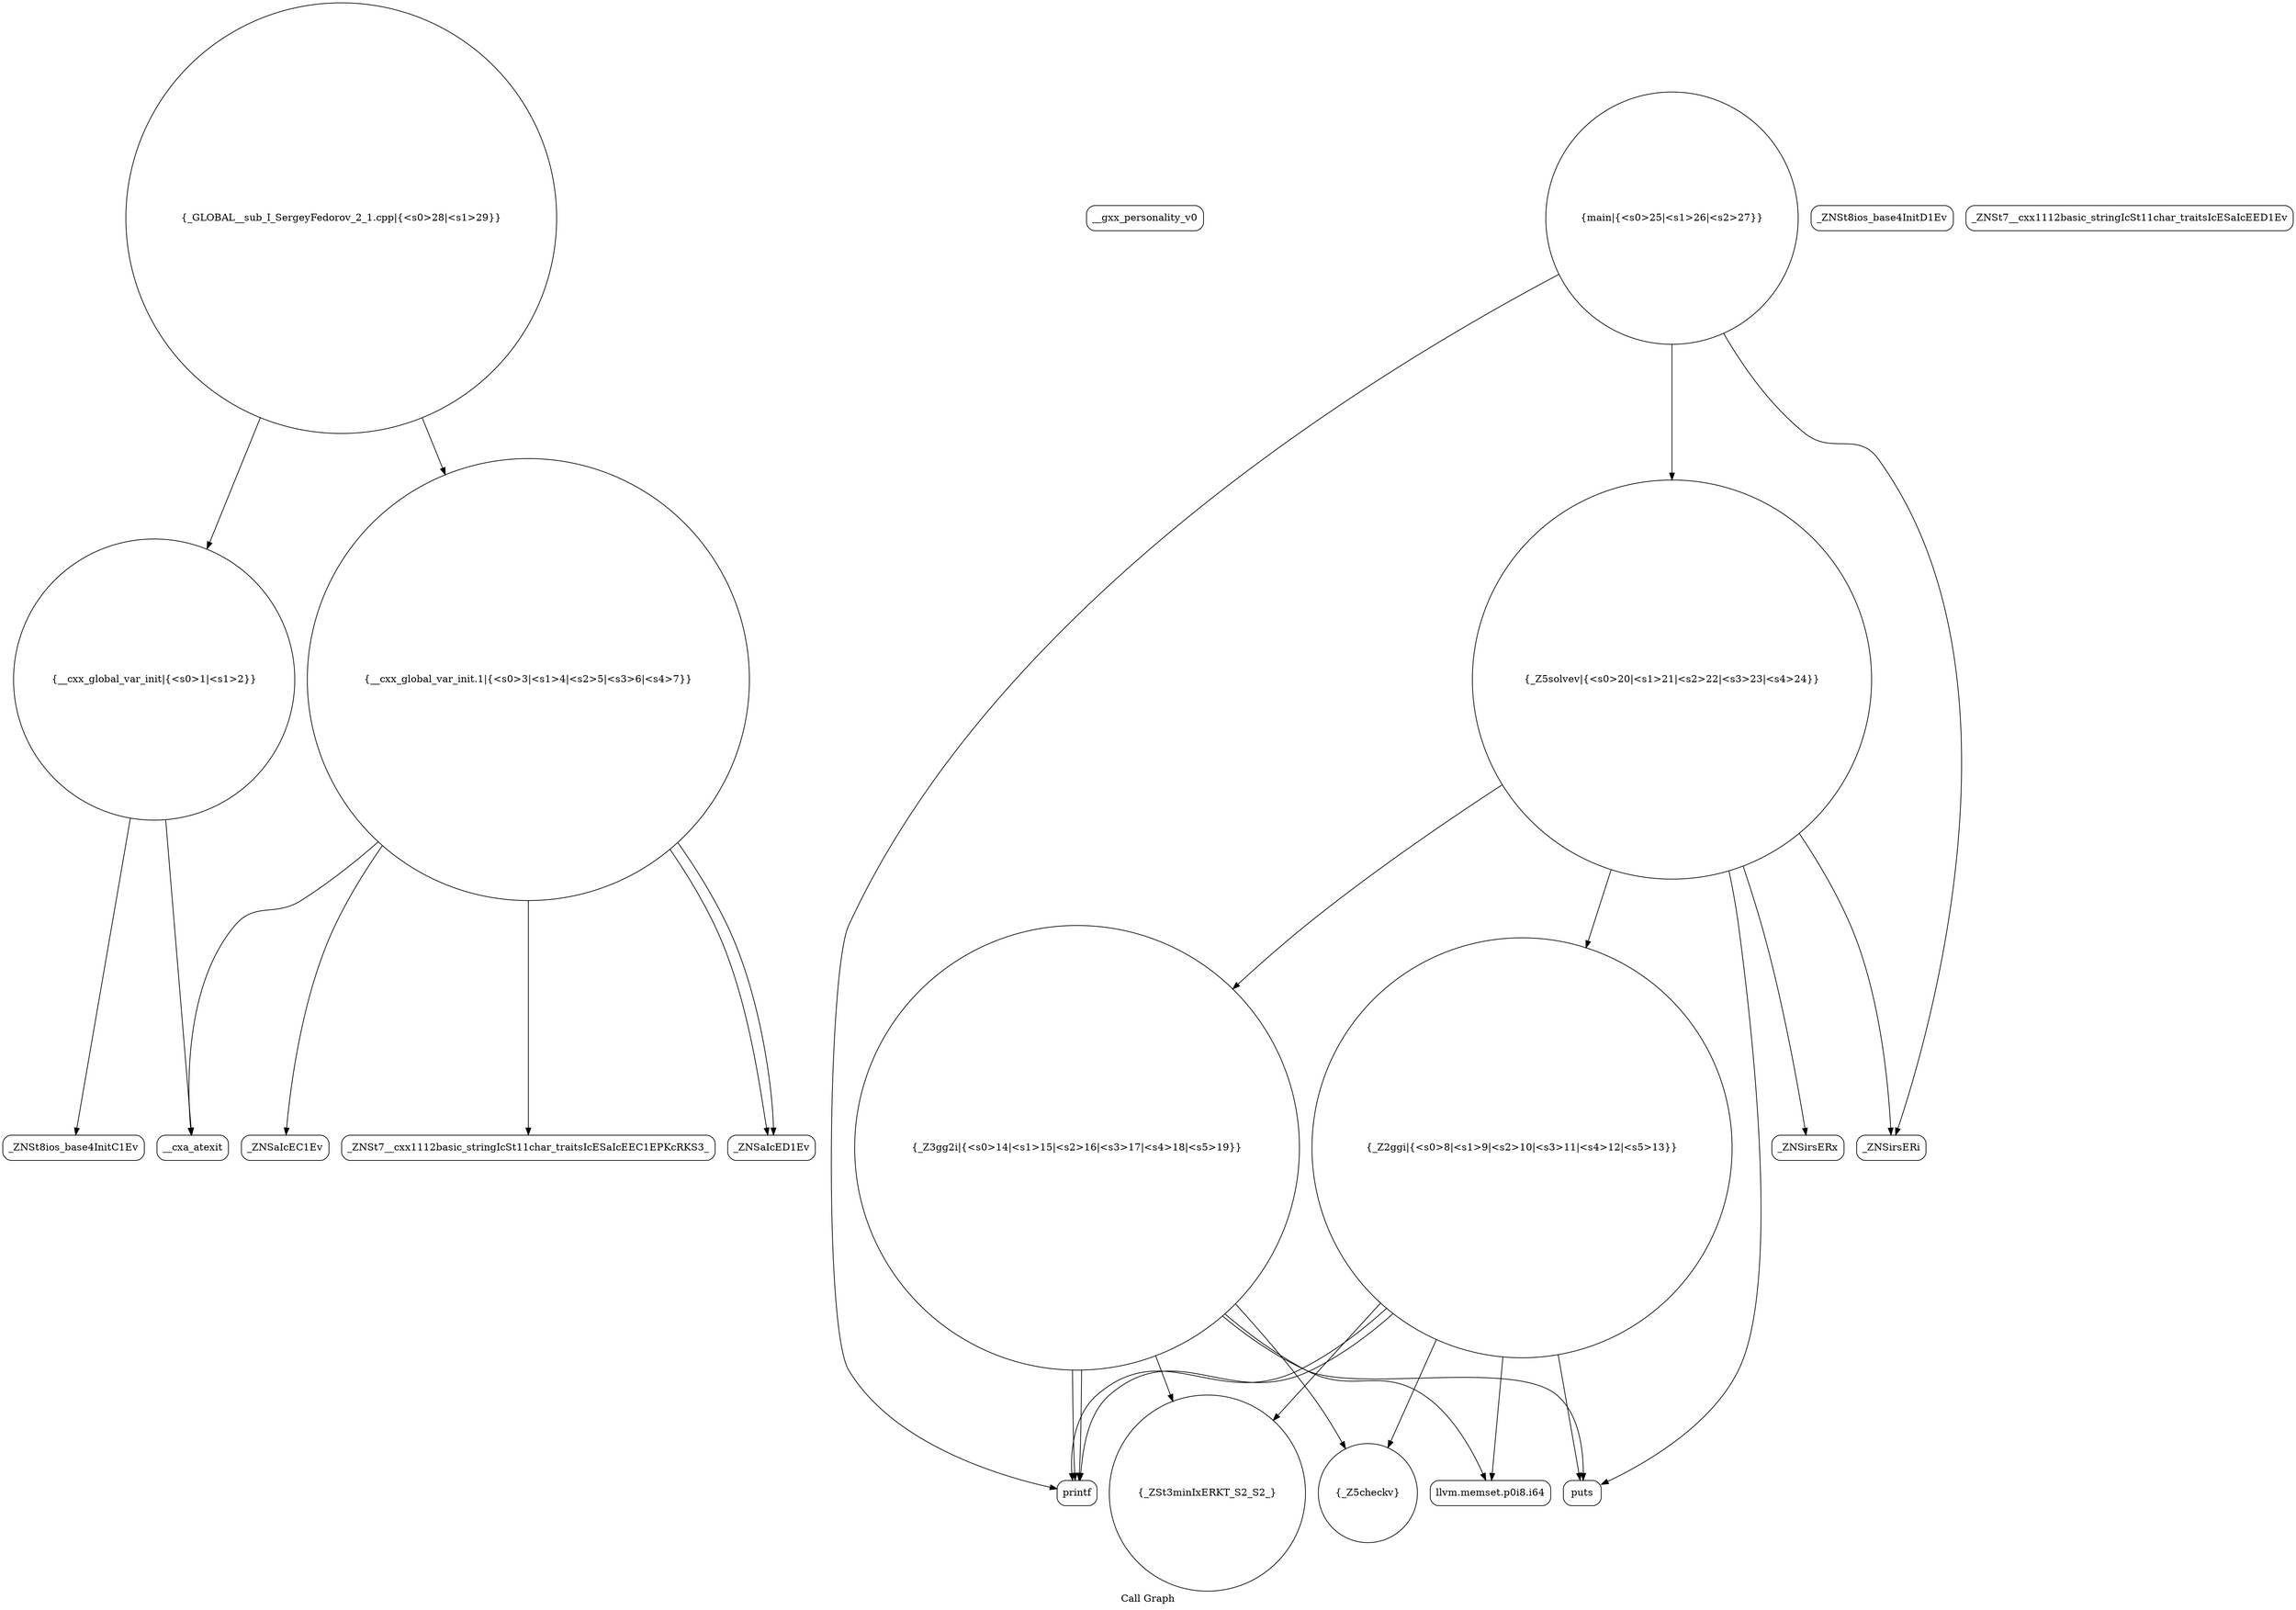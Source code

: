 digraph "Call Graph" {
	label="Call Graph";

	Node0x564577b9e8e0 [shape=record,shape=circle,label="{__cxx_global_var_init|{<s0>1|<s1>2}}"];
	Node0x564577b9e8e0:s0 -> Node0x564577b9ed70[color=black];
	Node0x564577b9e8e0:s1 -> Node0x564577b9ee70[color=black];
	Node0x564577b9f070 [shape=record,shape=Mrecord,label="{__gxx_personality_v0}"];
	Node0x564577b9f3f0 [shape=record,shape=Mrecord,label="{printf}"];
	Node0x564577b9f770 [shape=record,shape=circle,label="{_GLOBAL__sub_I_SergeyFedorov_2_1.cpp|{<s0>28|<s1>29}}"];
	Node0x564577b9f770:s0 -> Node0x564577b9e8e0[color=black];
	Node0x564577b9f770:s1 -> Node0x564577b9eef0[color=black];
	Node0x564577b9edf0 [shape=record,shape=Mrecord,label="{_ZNSt8ios_base4InitD1Ev}"];
	Node0x564577b9f170 [shape=record,shape=Mrecord,label="{_ZNSt7__cxx1112basic_stringIcSt11char_traitsIcESaIcEED1Ev}"];
	Node0x564577b9f4f0 [shape=record,shape=circle,label="{_Z3gg2i|{<s0>14|<s1>15|<s2>16|<s3>17|<s4>18|<s5>19}}"];
	Node0x564577b9f4f0:s0 -> Node0x564577b9f2f0[color=black];
	Node0x564577b9f4f0:s1 -> Node0x564577b9f370[color=black];
	Node0x564577b9f4f0:s2 -> Node0x564577b9f1f0[color=black];
	Node0x564577b9f4f0:s3 -> Node0x564577b9f3f0[color=black];
	Node0x564577b9f4f0:s4 -> Node0x564577b9f3f0[color=black];
	Node0x564577b9f4f0:s5 -> Node0x564577b9f470[color=black];
	Node0x564577b9eef0 [shape=record,shape=circle,label="{__cxx_global_var_init.1|{<s0>3|<s1>4|<s2>5|<s3>6|<s4>7}}"];
	Node0x564577b9eef0:s0 -> Node0x564577b9ef70[color=black];
	Node0x564577b9eef0:s1 -> Node0x564577b9eff0[color=black];
	Node0x564577b9eef0:s2 -> Node0x564577b9f0f0[color=black];
	Node0x564577b9eef0:s3 -> Node0x564577b9ee70[color=black];
	Node0x564577b9eef0:s4 -> Node0x564577b9f0f0[color=black];
	Node0x564577b9f270 [shape=record,shape=circle,label="{_Z2ggi|{<s0>8|<s1>9|<s2>10|<s3>11|<s4>12|<s5>13}}"];
	Node0x564577b9f270:s0 -> Node0x564577b9f2f0[color=black];
	Node0x564577b9f270:s1 -> Node0x564577b9f370[color=black];
	Node0x564577b9f270:s2 -> Node0x564577b9f1f0[color=black];
	Node0x564577b9f270:s3 -> Node0x564577b9f3f0[color=black];
	Node0x564577b9f270:s4 -> Node0x564577b9f3f0[color=black];
	Node0x564577b9f270:s5 -> Node0x564577b9f470[color=black];
	Node0x564577b9f5f0 [shape=record,shape=Mrecord,label="{_ZNSirsERi}"];
	Node0x564577b9eff0 [shape=record,shape=Mrecord,label="{_ZNSt7__cxx1112basic_stringIcSt11char_traitsIcESaIcEEC1EPKcRKS3_}"];
	Node0x564577b9f370 [shape=record,shape=circle,label="{_ZSt3minIxERKT_S2_S2_}"];
	Node0x564577b9f6f0 [shape=record,shape=circle,label="{main|{<s0>25|<s1>26|<s2>27}}"];
	Node0x564577b9f6f0:s0 -> Node0x564577b9f5f0[color=black];
	Node0x564577b9f6f0:s1 -> Node0x564577b9f3f0[color=black];
	Node0x564577b9f6f0:s2 -> Node0x564577b9f570[color=black];
	Node0x564577b9ed70 [shape=record,shape=Mrecord,label="{_ZNSt8ios_base4InitC1Ev}"];
	Node0x564577b9f0f0 [shape=record,shape=Mrecord,label="{_ZNSaIcED1Ev}"];
	Node0x564577b9f470 [shape=record,shape=Mrecord,label="{puts}"];
	Node0x564577b9ee70 [shape=record,shape=Mrecord,label="{__cxa_atexit}"];
	Node0x564577b9f1f0 [shape=record,shape=circle,label="{_Z5checkv}"];
	Node0x564577b9f570 [shape=record,shape=circle,label="{_Z5solvev|{<s0>20|<s1>21|<s2>22|<s3>23|<s4>24}}"];
	Node0x564577b9f570:s0 -> Node0x564577b9f5f0[color=black];
	Node0x564577b9f570:s1 -> Node0x564577b9f670[color=black];
	Node0x564577b9f570:s2 -> Node0x564577b9f270[color=black];
	Node0x564577b9f570:s3 -> Node0x564577b9f4f0[color=black];
	Node0x564577b9f570:s4 -> Node0x564577b9f470[color=black];
	Node0x564577b9ef70 [shape=record,shape=Mrecord,label="{_ZNSaIcEC1Ev}"];
	Node0x564577b9f2f0 [shape=record,shape=Mrecord,label="{llvm.memset.p0i8.i64}"];
	Node0x564577b9f670 [shape=record,shape=Mrecord,label="{_ZNSirsERx}"];
}
